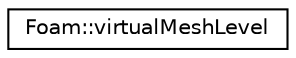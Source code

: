 digraph "Graphical Class Hierarchy"
{
 // LATEX_PDF_SIZE
  edge [fontname="Helvetica",fontsize="10",labelfontname="Helvetica",labelfontsize="10"];
  node [fontname="Helvetica",fontsize="10",shape=record];
  rankdir="LR";
  Node0 [label="Foam::virtualMeshLevel",height=0.2,width=0.4,color="black", fillcolor="white", style="filled",URL="$classFoam_1_1virtualMeshLevel.html",tooltip=" "];
}
